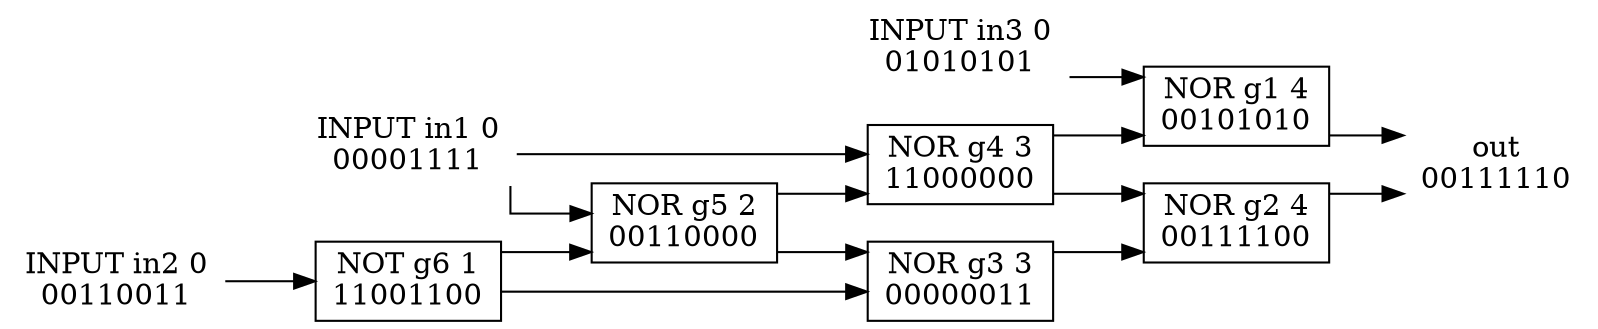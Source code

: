 #GRAPHVIZ_OUTPUT 
digraph{ 
rankdir=LR; 
splines=ortho; 
out[shape=none,label="out\n00111110"]; 
in3[shape=none,label="INPUT in3 0\n01010101"]; 
in2[shape=none,label="INPUT in2 0\n00110011"]; 
in1[shape=none,label="INPUT in1 0\n00001111"]; 
g6[shape=box,style=filled,fillcolor=gray100,label="NOT g6 1\n11001100"]; 
g5[shape=box,style=filled,fillcolor=gray100,label="NOR g5 2\n00110000"]; 
g4[shape=box,style=filled,fillcolor=gray100,label="NOR g4 3\n11000000"]; 
g3[shape=box,style=filled,fillcolor=gray100,label="NOR g3 3\n00000011"]; 
g2[shape=box,style=filled,fillcolor=gray100,label="NOR g2 4\n00111100"]; 
g1[shape=box,style=filled,fillcolor=gray100,label="NOR g1 4\n00101010"]; 
g1->out; 
g2->out; 
in3->g1; 
g4->g1; 
g3->g2; 
g4->g2; 
g6->g3; 
g5->g3; 
in1->g4; 
g5->g4; 
in1->g5; 
g6->g5; 
in2->g6; 
} 
